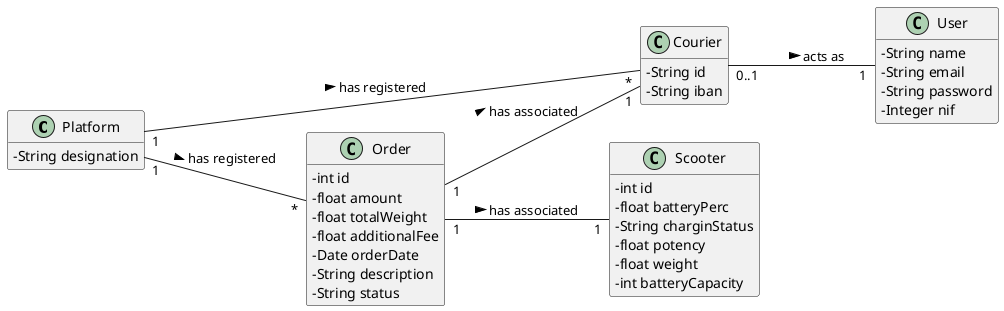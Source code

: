 @startuml
skinparam classAttributeIconSize 0
hide methods
left to right direction

class Platform {
-   String designation
}

class User{
-   String name
-   String email
-   String password
-   Integer nif
}
class Courier {
      -String id
      -String iban
}
class Scooter{
  -int id
  -float batteryPerc
  -String charginStatus
  -float potency
  -float weight
  -int batteryCapacity
}

class Order{
-   int id
-   float amount
-   float totalWeight
-   float additionalFee
-   Date orderDate
-   String description
-   String status
}

Platform "1" -- "*" Courier : has registered >
Platform "1" -- "*" Order : has registered >
Courier "0..1" -- "1" User: acts as >
Order "1" -- "1" Scooter : has associated >
Order "1" -- "1" Courier : has associated >
@enduml
